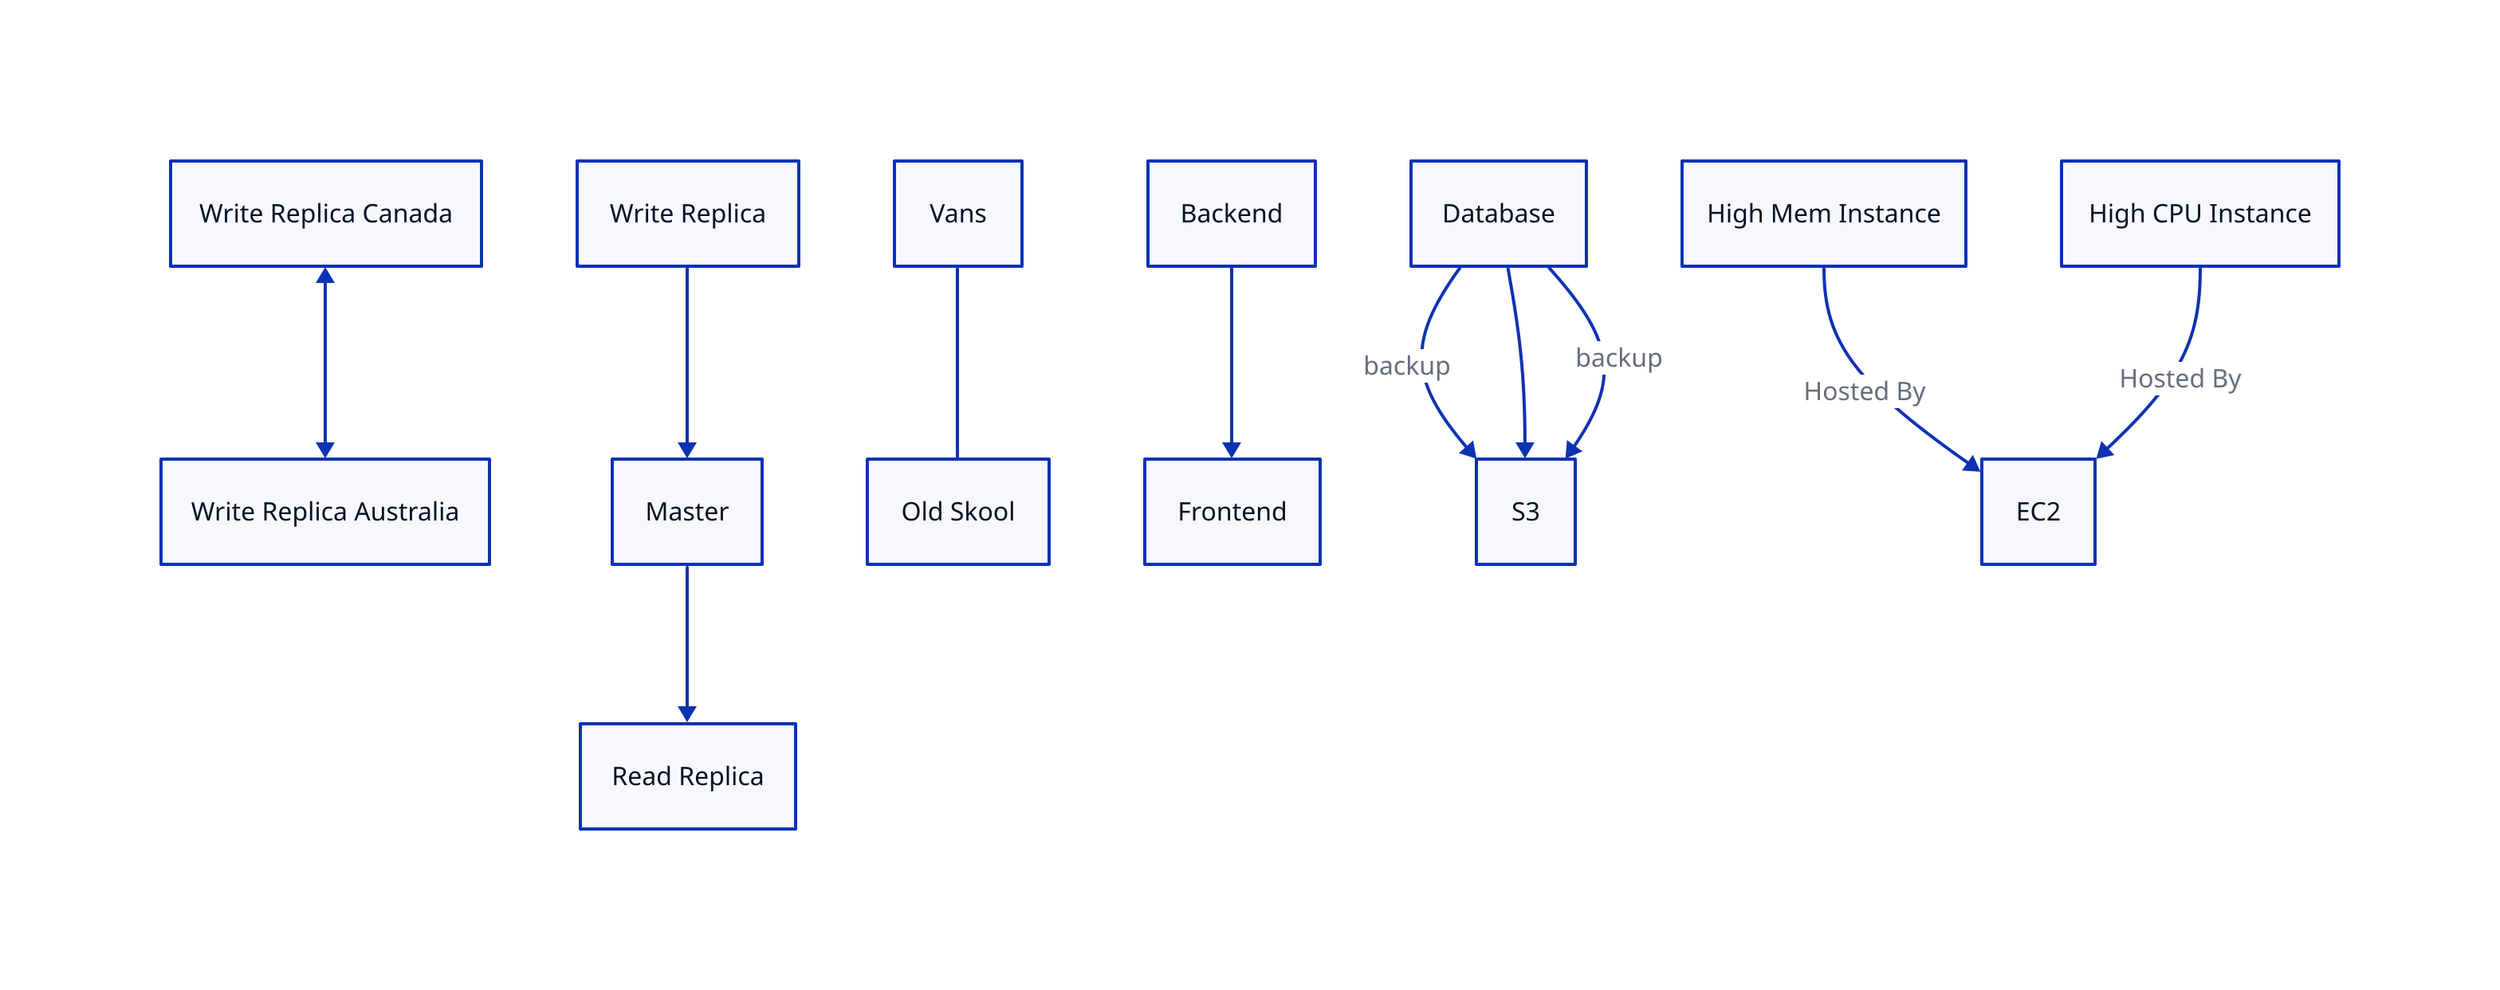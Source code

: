 Write Replica Canada <-> Write Replica Australia

Read Replica <- Master
Write Replica -> Master

Vans -- Old Skool

be: Backend
fe: Frontend

be -> fe

Database -> S3: backup
Database -> S3
Database -> S3: backup

High Mem Instance -> EC2 <- High CPU Instance: Hosted By

